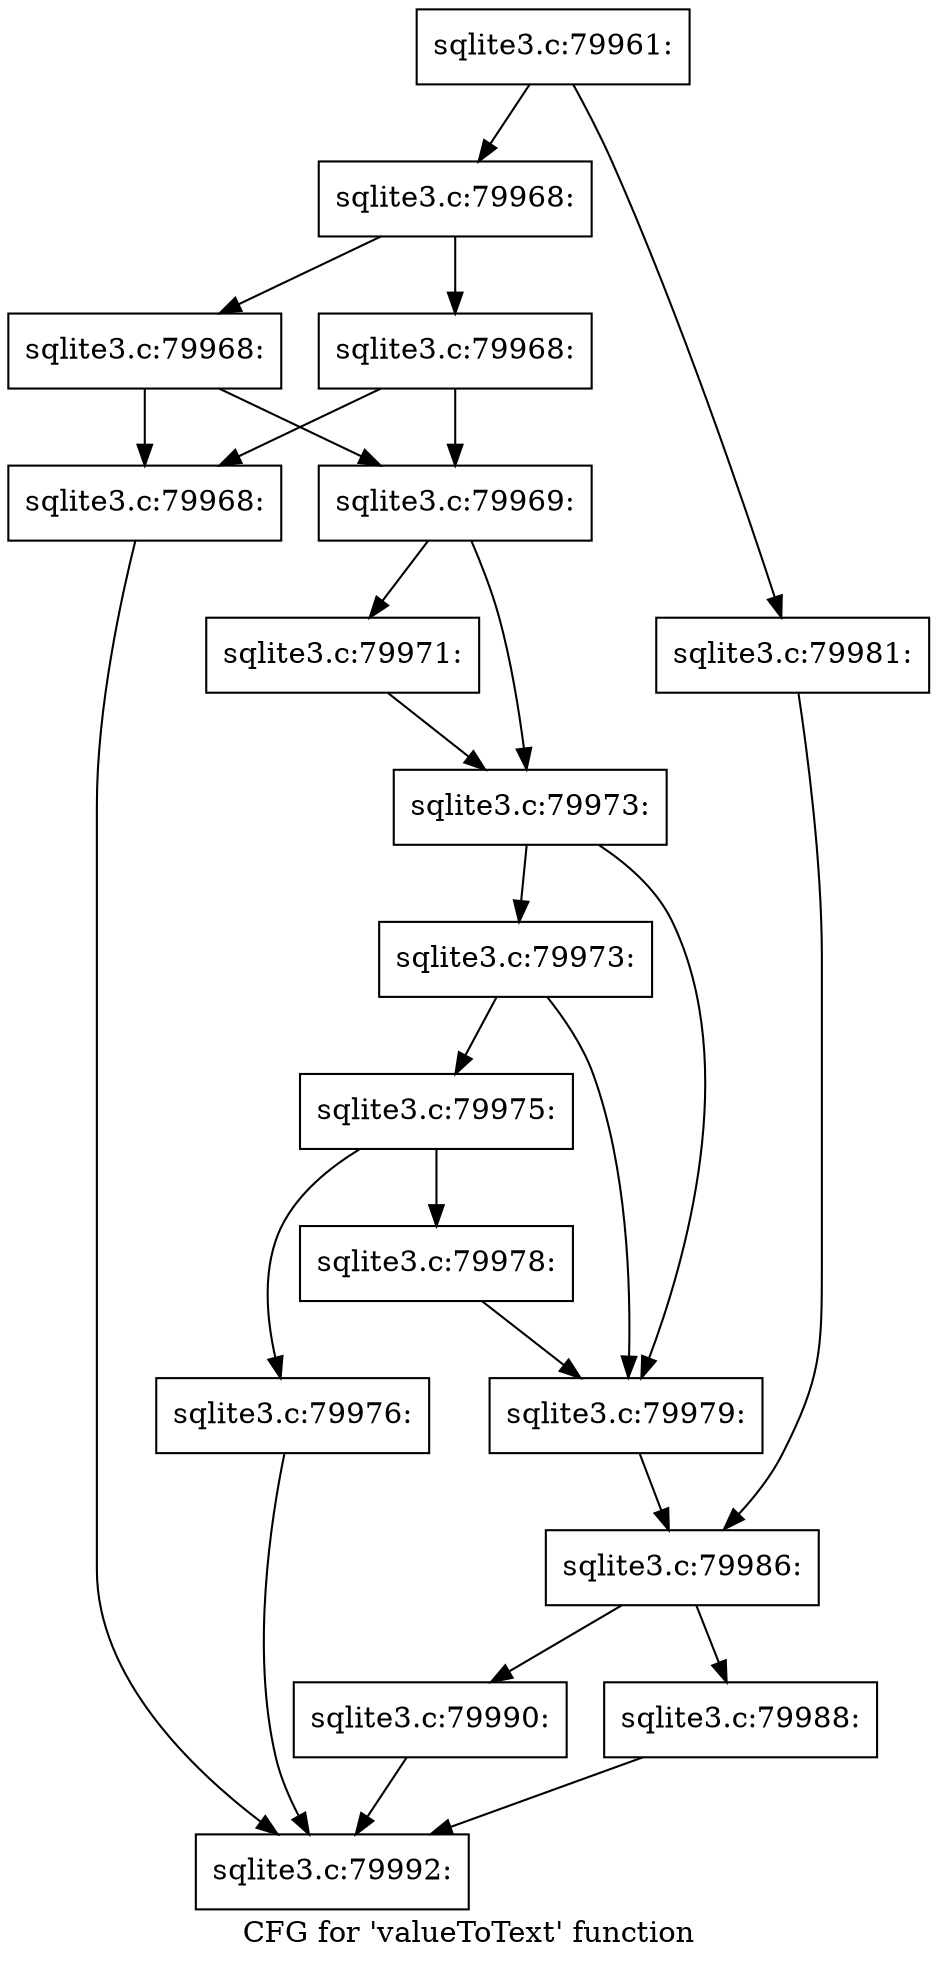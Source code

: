 digraph "CFG for 'valueToText' function" {
	label="CFG for 'valueToText' function";

	Node0x55c0f7accc70 [shape=record,label="{sqlite3.c:79961:}"];
	Node0x55c0f7accc70 -> Node0x55c0f7ace320;
	Node0x55c0f7accc70 -> Node0x55c0f7acea20;
	Node0x55c0f7ace320 [shape=record,label="{sqlite3.c:79968:}"];
	Node0x55c0f7ace320 -> Node0x55c0f7acefa0;
	Node0x55c0f7ace320 -> Node0x55c0f7aceff0;
	Node0x55c0f7acefa0 [shape=record,label="{sqlite3.c:79968:}"];
	Node0x55c0f7acefa0 -> Node0x55c0f7acef00;
	Node0x55c0f7acefa0 -> Node0x55c0f7acef50;
	Node0x55c0f7aceff0 [shape=record,label="{sqlite3.c:79968:}"];
	Node0x55c0f7aceff0 -> Node0x55c0f7acef00;
	Node0x55c0f7aceff0 -> Node0x55c0f7acef50;
	Node0x55c0f7acef00 [shape=record,label="{sqlite3.c:79968:}"];
	Node0x55c0f7acef00 -> Node0x55c0f7acdbd0;
	Node0x55c0f7acef50 [shape=record,label="{sqlite3.c:79969:}"];
	Node0x55c0f7acef50 -> Node0x55c0f7acfdb0;
	Node0x55c0f7acef50 -> Node0x55c0f7acfe00;
	Node0x55c0f7acfdb0 [shape=record,label="{sqlite3.c:79971:}"];
	Node0x55c0f7acfdb0 -> Node0x55c0f7acfe00;
	Node0x55c0f7acfe00 [shape=record,label="{sqlite3.c:79973:}"];
	Node0x55c0f7acfe00 -> Node0x55c0f7ad0b30;
	Node0x55c0f7acfe00 -> Node0x55c0f7ad0ae0;
	Node0x55c0f7ad0b30 [shape=record,label="{sqlite3.c:79973:}"];
	Node0x55c0f7ad0b30 -> Node0x55c0f7ad0a90;
	Node0x55c0f7ad0b30 -> Node0x55c0f7ad0ae0;
	Node0x55c0f7ad0a90 [shape=record,label="{sqlite3.c:79975:}"];
	Node0x55c0f7ad0a90 -> Node0x55c0f7ad16a0;
	Node0x55c0f7ad0a90 -> Node0x55c0f7ad16f0;
	Node0x55c0f7ad16a0 [shape=record,label="{sqlite3.c:79976:}"];
	Node0x55c0f7ad16a0 -> Node0x55c0f7acdbd0;
	Node0x55c0f7ad16f0 [shape=record,label="{sqlite3.c:79978:}"];
	Node0x55c0f7ad16f0 -> Node0x55c0f7ad0ae0;
	Node0x55c0f7ad0ae0 [shape=record,label="{sqlite3.c:79979:}"];
	Node0x55c0f7ad0ae0 -> Node0x55c0f7ace9d0;
	Node0x55c0f7acea20 [shape=record,label="{sqlite3.c:79981:}"];
	Node0x55c0f7acea20 -> Node0x55c0f7ace9d0;
	Node0x55c0f7ace9d0 [shape=record,label="{sqlite3.c:79986:}"];
	Node0x55c0f7ace9d0 -> Node0x55c0f5444510;
	Node0x55c0f7ace9d0 -> Node0x55c0f7ad2440;
	Node0x55c0f5444510 [shape=record,label="{sqlite3.c:79988:}"];
	Node0x55c0f5444510 -> Node0x55c0f7acdbd0;
	Node0x55c0f7ad2440 [shape=record,label="{sqlite3.c:79990:}"];
	Node0x55c0f7ad2440 -> Node0x55c0f7acdbd0;
	Node0x55c0f7acdbd0 [shape=record,label="{sqlite3.c:79992:}"];
}
